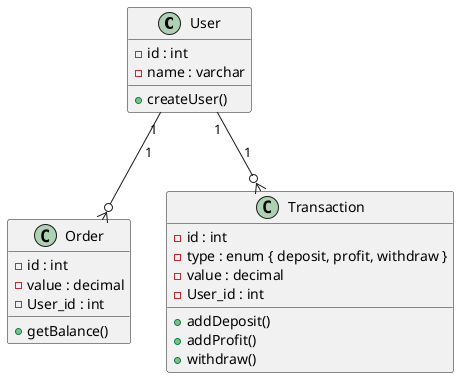 @startuml uml_diagram
class User {
    - id : int
    - name : varchar
    + createUser()
}

class Order{
    - id : int
    - value : decimal
    - User_id : int
    + getBalance()
}

class Transaction {
    - id : int
    - type : enum { deposit, profit, withdraw }
    - value : decimal
    - User_id : int
    + addDeposit()
    + addProfit()
    + withdraw()
}

User "1" --o{ Transaction : "1"
User "1" --o{ Order : "1"

@enduml
